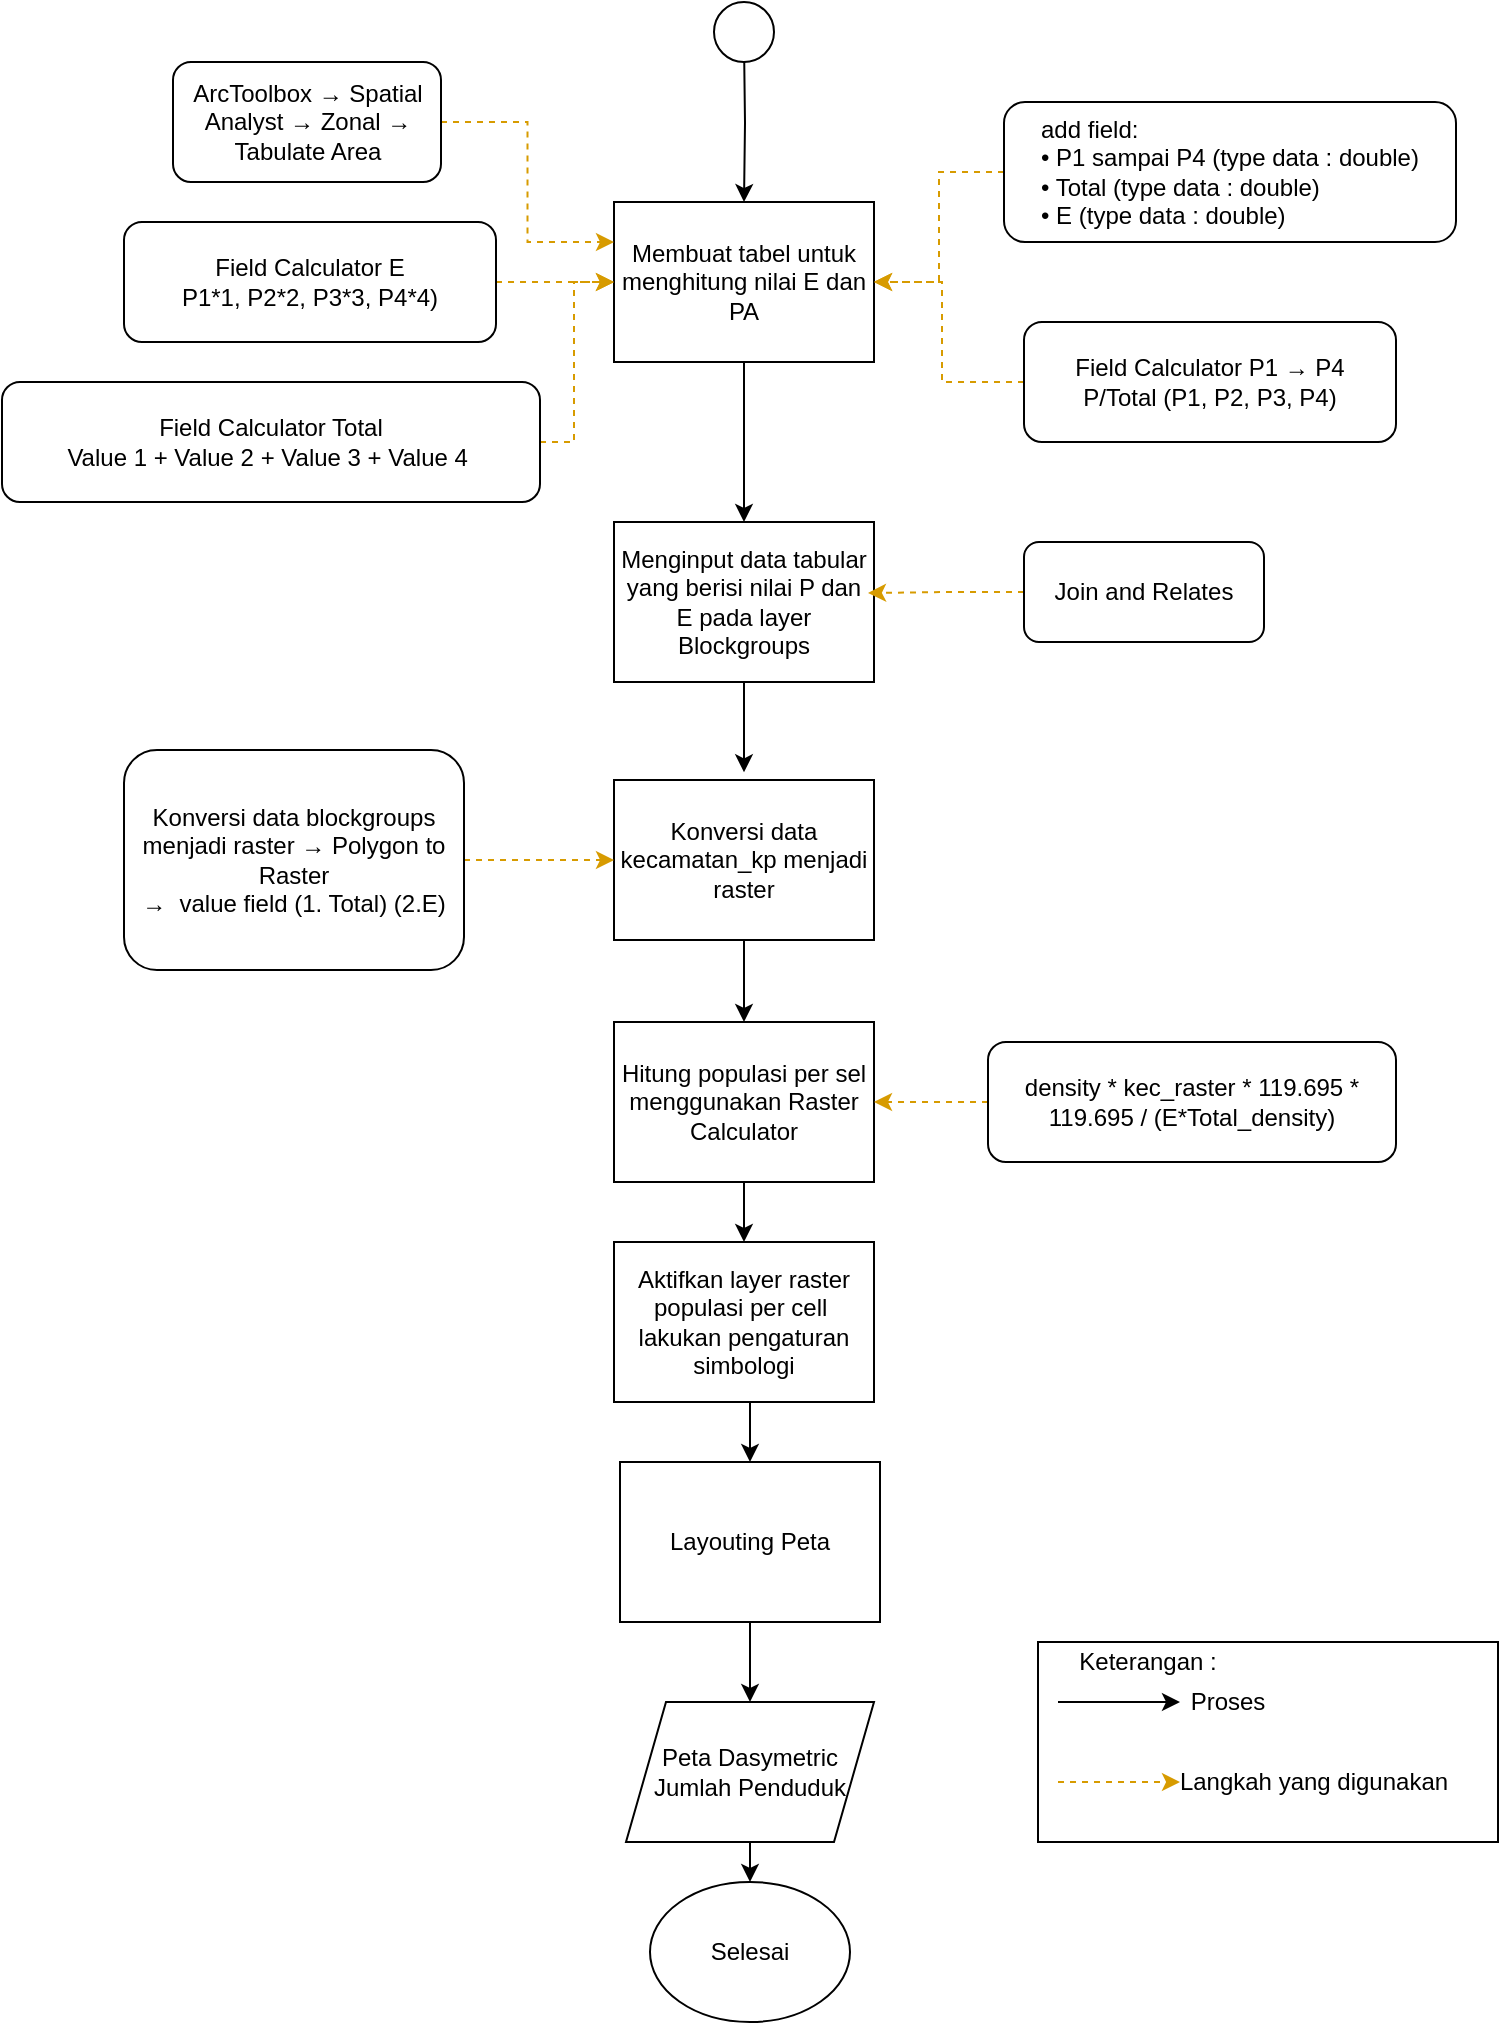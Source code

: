 <mxfile version="13.8.1" type="github">
  <diagram id="pIQgH2esLzyzit6kOruQ" name="Page-1">
    <mxGraphModel dx="597" dy="773" grid="1" gridSize="10" guides="1" tooltips="1" connect="1" arrows="1" fold="1" page="1" pageScale="1" pageWidth="850" pageHeight="1100" math="0" shadow="0">
      <root>
        <mxCell id="0" />
        <mxCell id="1" parent="0" />
        <mxCell id="pADt4tqOOu7SVxWmCGsy-1" style="edgeStyle=orthogonalEdgeStyle;rounded=0;orthogonalLoop=1;jettySize=auto;html=1;exitX=0.5;exitY=1;exitDx=0;exitDy=0;entryX=0.5;entryY=0;entryDx=0;entryDy=0;" edge="1" parent="1" target="pADt4tqOOu7SVxWmCGsy-3">
          <mxGeometry relative="1" as="geometry">
            <mxPoint x="1272" y="70" as="sourcePoint" />
          </mxGeometry>
        </mxCell>
        <mxCell id="pADt4tqOOu7SVxWmCGsy-2" style="edgeStyle=orthogonalEdgeStyle;rounded=0;orthogonalLoop=1;jettySize=auto;html=1;exitX=0.5;exitY=1;exitDx=0;exitDy=0;entryX=0.5;entryY=0;entryDx=0;entryDy=0;" edge="1" parent="1" source="pADt4tqOOu7SVxWmCGsy-3" target="pADt4tqOOu7SVxWmCGsy-5">
          <mxGeometry relative="1" as="geometry" />
        </mxCell>
        <mxCell id="pADt4tqOOu7SVxWmCGsy-3" value="Membuat tabel untuk menghitung nilai E dan PA" style="rounded=0;whiteSpace=wrap;html=1;" vertex="1" parent="1">
          <mxGeometry x="1207" y="150" width="130" height="80" as="geometry" />
        </mxCell>
        <mxCell id="pADt4tqOOu7SVxWmCGsy-4" style="edgeStyle=orthogonalEdgeStyle;rounded=0;orthogonalLoop=1;jettySize=auto;html=1;exitX=0.5;exitY=1;exitDx=0;exitDy=0;entryX=0.5;entryY=-0.048;entryDx=0;entryDy=0;entryPerimeter=0;" edge="1" parent="1" source="pADt4tqOOu7SVxWmCGsy-5" target="pADt4tqOOu7SVxWmCGsy-7">
          <mxGeometry relative="1" as="geometry" />
        </mxCell>
        <mxCell id="pADt4tqOOu7SVxWmCGsy-5" value="Menginput data tabular yang berisi nilai P dan E pada layer Blockgroups" style="rounded=0;whiteSpace=wrap;html=1;" vertex="1" parent="1">
          <mxGeometry x="1207" y="310" width="130" height="80" as="geometry" />
        </mxCell>
        <mxCell id="pADt4tqOOu7SVxWmCGsy-6" style="edgeStyle=orthogonalEdgeStyle;rounded=0;orthogonalLoop=1;jettySize=auto;html=1;exitX=0.5;exitY=1;exitDx=0;exitDy=0;entryX=0.5;entryY=0;entryDx=0;entryDy=0;" edge="1" parent="1" source="pADt4tqOOu7SVxWmCGsy-7" target="pADt4tqOOu7SVxWmCGsy-9">
          <mxGeometry relative="1" as="geometry" />
        </mxCell>
        <mxCell id="pADt4tqOOu7SVxWmCGsy-7" value="Konversi data kecamatan_kp menjadi raster" style="rounded=0;whiteSpace=wrap;html=1;" vertex="1" parent="1">
          <mxGeometry x="1207" y="439" width="130" height="80" as="geometry" />
        </mxCell>
        <mxCell id="pADt4tqOOu7SVxWmCGsy-8" style="edgeStyle=orthogonalEdgeStyle;rounded=0;orthogonalLoop=1;jettySize=auto;html=1;exitX=0.5;exitY=1;exitDx=0;exitDy=0;entryX=0.5;entryY=0;entryDx=0;entryDy=0;" edge="1" parent="1" source="pADt4tqOOu7SVxWmCGsy-9" target="pADt4tqOOu7SVxWmCGsy-11">
          <mxGeometry relative="1" as="geometry" />
        </mxCell>
        <mxCell id="pADt4tqOOu7SVxWmCGsy-9" value="Hitung populasi per sel menggunakan Raster Calculator" style="rounded=0;whiteSpace=wrap;html=1;" vertex="1" parent="1">
          <mxGeometry x="1207" y="560" width="130" height="80" as="geometry" />
        </mxCell>
        <mxCell id="pADt4tqOOu7SVxWmCGsy-10" style="edgeStyle=orthogonalEdgeStyle;rounded=0;orthogonalLoop=1;jettySize=auto;html=1;exitX=0.5;exitY=1;exitDx=0;exitDy=0;entryX=0.5;entryY=0;entryDx=0;entryDy=0;" edge="1" parent="1" source="pADt4tqOOu7SVxWmCGsy-11" target="pADt4tqOOu7SVxWmCGsy-29">
          <mxGeometry relative="1" as="geometry" />
        </mxCell>
        <mxCell id="pADt4tqOOu7SVxWmCGsy-11" value="Aktifkan layer raster populasi per cell&amp;nbsp; lakukan pengaturan simbologi" style="rounded=0;whiteSpace=wrap;html=1;" vertex="1" parent="1">
          <mxGeometry x="1207" y="670" width="130" height="80" as="geometry" />
        </mxCell>
        <mxCell id="pADt4tqOOu7SVxWmCGsy-12" style="edgeStyle=orthogonalEdgeStyle;rounded=0;orthogonalLoop=1;jettySize=auto;html=1;exitX=1;exitY=0.5;exitDx=0;exitDy=0;entryX=0;entryY=0.25;entryDx=0;entryDy=0;dashed=1;fillColor=#ffe6cc;strokeColor=#d79b00;" edge="1" parent="1" source="pADt4tqOOu7SVxWmCGsy-13" target="pADt4tqOOu7SVxWmCGsy-3">
          <mxGeometry relative="1" as="geometry" />
        </mxCell>
        <mxCell id="pADt4tqOOu7SVxWmCGsy-13" value="ArcToolbox → Spatial Analyst → Zonal → Tabulate Area" style="rounded=1;whiteSpace=wrap;html=1;" vertex="1" parent="1">
          <mxGeometry x="986.5" y="80" width="134" height="60" as="geometry" />
        </mxCell>
        <mxCell id="pADt4tqOOu7SVxWmCGsy-14" style="edgeStyle=orthogonalEdgeStyle;rounded=0;orthogonalLoop=1;jettySize=auto;html=1;exitX=0;exitY=0.5;exitDx=0;exitDy=0;entryX=1;entryY=0.5;entryDx=0;entryDy=0;dashed=1;fillColor=#ffe6cc;strokeColor=#d79b00;" edge="1" parent="1" source="pADt4tqOOu7SVxWmCGsy-15" target="pADt4tqOOu7SVxWmCGsy-3">
          <mxGeometry relative="1" as="geometry" />
        </mxCell>
        <mxCell id="pADt4tqOOu7SVxWmCGsy-15" value="&lt;div style=&quot;text-align: left&quot;&gt;&lt;span&gt;add field:&lt;/span&gt;&lt;/div&gt;&lt;div style=&quot;text-align: left&quot;&gt;&lt;span&gt;• P1 sampai P4 (type data : double)&lt;/span&gt;&lt;/div&gt;&lt;div style=&quot;text-align: left&quot;&gt;&lt;span&gt;• Total (type data : double)&lt;/span&gt;&lt;/div&gt;&lt;div style=&quot;text-align: left&quot;&gt;&lt;span&gt;• E (type data : double)&lt;/span&gt;&lt;/div&gt;" style="rounded=1;whiteSpace=wrap;html=1;" vertex="1" parent="1">
          <mxGeometry x="1402" y="100" width="226" height="70" as="geometry" />
        </mxCell>
        <mxCell id="pADt4tqOOu7SVxWmCGsy-16" style="edgeStyle=orthogonalEdgeStyle;rounded=0;orthogonalLoop=1;jettySize=auto;html=1;exitX=0;exitY=0.5;exitDx=0;exitDy=0;entryX=1;entryY=0.5;entryDx=0;entryDy=0;dashed=1;fillColor=#ffe6cc;strokeColor=#d79b00;" edge="1" parent="1" source="pADt4tqOOu7SVxWmCGsy-17" target="pADt4tqOOu7SVxWmCGsy-3">
          <mxGeometry relative="1" as="geometry">
            <Array as="points">
              <mxPoint x="1371" y="240" />
              <mxPoint x="1371" y="190" />
            </Array>
          </mxGeometry>
        </mxCell>
        <mxCell id="pADt4tqOOu7SVxWmCGsy-17" value="Field Calculator P1 → P4&lt;br&gt;P/Total (P1, P2, P3, P4)" style="rounded=1;whiteSpace=wrap;html=1;" vertex="1" parent="1">
          <mxGeometry x="1412" y="210" width="186" height="60" as="geometry" />
        </mxCell>
        <mxCell id="pADt4tqOOu7SVxWmCGsy-18" style="edgeStyle=orthogonalEdgeStyle;rounded=0;orthogonalLoop=1;jettySize=auto;html=1;exitX=1;exitY=0.5;exitDx=0;exitDy=0;entryX=0;entryY=0.5;entryDx=0;entryDy=0;dashed=1;fillColor=#ffe6cc;strokeColor=#d79b00;" edge="1" parent="1" source="pADt4tqOOu7SVxWmCGsy-19" target="pADt4tqOOu7SVxWmCGsy-3">
          <mxGeometry relative="1" as="geometry" />
        </mxCell>
        <mxCell id="pADt4tqOOu7SVxWmCGsy-19" value="Field Calculator E&lt;br&gt;P1*1, P2*2, P3*3, P4*4)" style="rounded=1;whiteSpace=wrap;html=1;" vertex="1" parent="1">
          <mxGeometry x="962" y="160" width="186" height="60" as="geometry" />
        </mxCell>
        <mxCell id="pADt4tqOOu7SVxWmCGsy-20" style="edgeStyle=orthogonalEdgeStyle;rounded=0;orthogonalLoop=1;jettySize=auto;html=1;exitX=1;exitY=0.5;exitDx=0;exitDy=0;entryX=0;entryY=0.5;entryDx=0;entryDy=0;dashed=1;fillColor=#ffe6cc;strokeColor=#d79b00;" edge="1" parent="1" source="pADt4tqOOu7SVxWmCGsy-21" target="pADt4tqOOu7SVxWmCGsy-3">
          <mxGeometry relative="1" as="geometry">
            <Array as="points">
              <mxPoint x="1187" y="270" />
              <mxPoint x="1187" y="190" />
            </Array>
          </mxGeometry>
        </mxCell>
        <mxCell id="pADt4tqOOu7SVxWmCGsy-21" value="Field Calculator Total&lt;br&gt;Value 1 + Value 2 + Value 3 + Value 4&amp;nbsp;" style="rounded=1;whiteSpace=wrap;html=1;" vertex="1" parent="1">
          <mxGeometry x="901" y="240" width="269" height="60" as="geometry" />
        </mxCell>
        <mxCell id="pADt4tqOOu7SVxWmCGsy-22" style="edgeStyle=orthogonalEdgeStyle;rounded=0;orthogonalLoop=1;jettySize=auto;html=1;exitX=0;exitY=0.5;exitDx=0;exitDy=0;entryX=0.977;entryY=0.444;entryDx=0;entryDy=0;entryPerimeter=0;dashed=1;fillColor=#ffe6cc;strokeColor=#d79b00;" edge="1" parent="1" source="pADt4tqOOu7SVxWmCGsy-23" target="pADt4tqOOu7SVxWmCGsy-5">
          <mxGeometry relative="1" as="geometry" />
        </mxCell>
        <mxCell id="pADt4tqOOu7SVxWmCGsy-23" value="Join and Relates" style="rounded=1;whiteSpace=wrap;html=1;" vertex="1" parent="1">
          <mxGeometry x="1412" y="320" width="120" height="50" as="geometry" />
        </mxCell>
        <mxCell id="pADt4tqOOu7SVxWmCGsy-24" style="edgeStyle=orthogonalEdgeStyle;rounded=0;orthogonalLoop=1;jettySize=auto;html=1;exitX=1;exitY=0.5;exitDx=0;exitDy=0;entryX=0;entryY=0.5;entryDx=0;entryDy=0;dashed=1;fillColor=#ffe6cc;strokeColor=#d79b00;" edge="1" parent="1" source="pADt4tqOOu7SVxWmCGsy-25" target="pADt4tqOOu7SVxWmCGsy-7">
          <mxGeometry relative="1" as="geometry" />
        </mxCell>
        <mxCell id="pADt4tqOOu7SVxWmCGsy-25" value="Konversi data blockgroups menjadi raster → Polygon to Raster&lt;br&gt;→&amp;nbsp; value field (1. Total) (2.E)" style="rounded=1;whiteSpace=wrap;html=1;" vertex="1" parent="1">
          <mxGeometry x="962" y="424" width="170" height="110" as="geometry" />
        </mxCell>
        <mxCell id="pADt4tqOOu7SVxWmCGsy-26" value="" style="edgeStyle=orthogonalEdgeStyle;rounded=0;orthogonalLoop=1;jettySize=auto;html=1;dashed=1;fillColor=#ffe6cc;strokeColor=#d79b00;" edge="1" parent="1" source="pADt4tqOOu7SVxWmCGsy-27" target="pADt4tqOOu7SVxWmCGsy-9">
          <mxGeometry relative="1" as="geometry" />
        </mxCell>
        <mxCell id="pADt4tqOOu7SVxWmCGsy-27" value="density * kec_raster * 119.695 * 119.695 / (E*Total_density)" style="rounded=1;whiteSpace=wrap;html=1;" vertex="1" parent="1">
          <mxGeometry x="1394" y="570" width="204" height="60" as="geometry" />
        </mxCell>
        <mxCell id="pADt4tqOOu7SVxWmCGsy-28" style="edgeStyle=orthogonalEdgeStyle;rounded=0;orthogonalLoop=1;jettySize=auto;html=1;exitX=0.5;exitY=1;exitDx=0;exitDy=0;entryX=0.5;entryY=0;entryDx=0;entryDy=0;" edge="1" parent="1" source="pADt4tqOOu7SVxWmCGsy-29" target="pADt4tqOOu7SVxWmCGsy-31">
          <mxGeometry relative="1" as="geometry" />
        </mxCell>
        <mxCell id="pADt4tqOOu7SVxWmCGsy-29" value="Layouting Peta" style="rounded=0;whiteSpace=wrap;html=1;" vertex="1" parent="1">
          <mxGeometry x="1210" y="780" width="130" height="80" as="geometry" />
        </mxCell>
        <mxCell id="pADt4tqOOu7SVxWmCGsy-30" style="edgeStyle=orthogonalEdgeStyle;rounded=0;orthogonalLoop=1;jettySize=auto;html=1;exitX=0.5;exitY=1;exitDx=0;exitDy=0;entryX=0.5;entryY=0;entryDx=0;entryDy=0;" edge="1" parent="1" source="pADt4tqOOu7SVxWmCGsy-31" target="pADt4tqOOu7SVxWmCGsy-32">
          <mxGeometry relative="1" as="geometry" />
        </mxCell>
        <mxCell id="pADt4tqOOu7SVxWmCGsy-31" value="Peta Dasymetric Jumlah Penduduk" style="shape=parallelogram;perimeter=parallelogramPerimeter;whiteSpace=wrap;html=1;fixedSize=1;" vertex="1" parent="1">
          <mxGeometry x="1213" y="900" width="124" height="70" as="geometry" />
        </mxCell>
        <mxCell id="pADt4tqOOu7SVxWmCGsy-32" value="Selesai" style="ellipse;whiteSpace=wrap;html=1;" vertex="1" parent="1">
          <mxGeometry x="1225" y="990" width="100" height="70" as="geometry" />
        </mxCell>
        <mxCell id="pADt4tqOOu7SVxWmCGsy-33" value="" style="group" vertex="1" connectable="0" parent="1">
          <mxGeometry x="1429" y="890" width="220" height="80" as="geometry" />
        </mxCell>
        <mxCell id="pADt4tqOOu7SVxWmCGsy-34" value="" style="group" vertex="1" connectable="0" parent="pADt4tqOOu7SVxWmCGsy-33">
          <mxGeometry width="220" height="80" as="geometry" />
        </mxCell>
        <mxCell id="pADt4tqOOu7SVxWmCGsy-35" value="" style="rounded=0;whiteSpace=wrap;html=1;" vertex="1" parent="pADt4tqOOu7SVxWmCGsy-34">
          <mxGeometry x="-10" y="-20" width="230" height="100" as="geometry" />
        </mxCell>
        <mxCell id="pADt4tqOOu7SVxWmCGsy-36" value="" style="endArrow=classic;html=1;fillColor=#FF0000;" edge="1" parent="pADt4tqOOu7SVxWmCGsy-34">
          <mxGeometry width="50" height="50" relative="1" as="geometry">
            <mxPoint y="10" as="sourcePoint" />
            <mxPoint x="61" y="10" as="targetPoint" />
          </mxGeometry>
        </mxCell>
        <mxCell id="pADt4tqOOu7SVxWmCGsy-37" value="" style="endArrow=classic;html=1;fillColor=#ffe6cc;dashed=1;strokeColor=#d79b00;" edge="1" parent="pADt4tqOOu7SVxWmCGsy-34">
          <mxGeometry width="50" height="50" relative="1" as="geometry">
            <mxPoint y="50" as="sourcePoint" />
            <mxPoint x="61" y="50" as="targetPoint" />
          </mxGeometry>
        </mxCell>
        <mxCell id="pADt4tqOOu7SVxWmCGsy-38" value="Langkah yang digunakan" style="text;html=1;strokeColor=none;fillColor=none;align=center;verticalAlign=middle;whiteSpace=wrap;rounded=0;" vertex="1" parent="pADt4tqOOu7SVxWmCGsy-34">
          <mxGeometry x="58" y="40" width="140" height="20" as="geometry" />
        </mxCell>
        <mxCell id="pADt4tqOOu7SVxWmCGsy-39" value="Proses" style="text;html=1;strokeColor=none;fillColor=none;align=center;verticalAlign=middle;whiteSpace=wrap;rounded=0;" vertex="1" parent="pADt4tqOOu7SVxWmCGsy-34">
          <mxGeometry x="65" width="40" height="20" as="geometry" />
        </mxCell>
        <mxCell id="pADt4tqOOu7SVxWmCGsy-40" value="Keterangan :" style="text;html=1;strokeColor=none;fillColor=none;align=center;verticalAlign=middle;whiteSpace=wrap;rounded=0;" vertex="1" parent="pADt4tqOOu7SVxWmCGsy-34">
          <mxGeometry y="-20" width="90" height="20" as="geometry" />
        </mxCell>
        <mxCell id="pADt4tqOOu7SVxWmCGsy-41" value="" style="ellipse;whiteSpace=wrap;html=1;aspect=fixed;" vertex="1" parent="1">
          <mxGeometry x="1257" y="50" width="30" height="30" as="geometry" />
        </mxCell>
      </root>
    </mxGraphModel>
  </diagram>
</mxfile>
